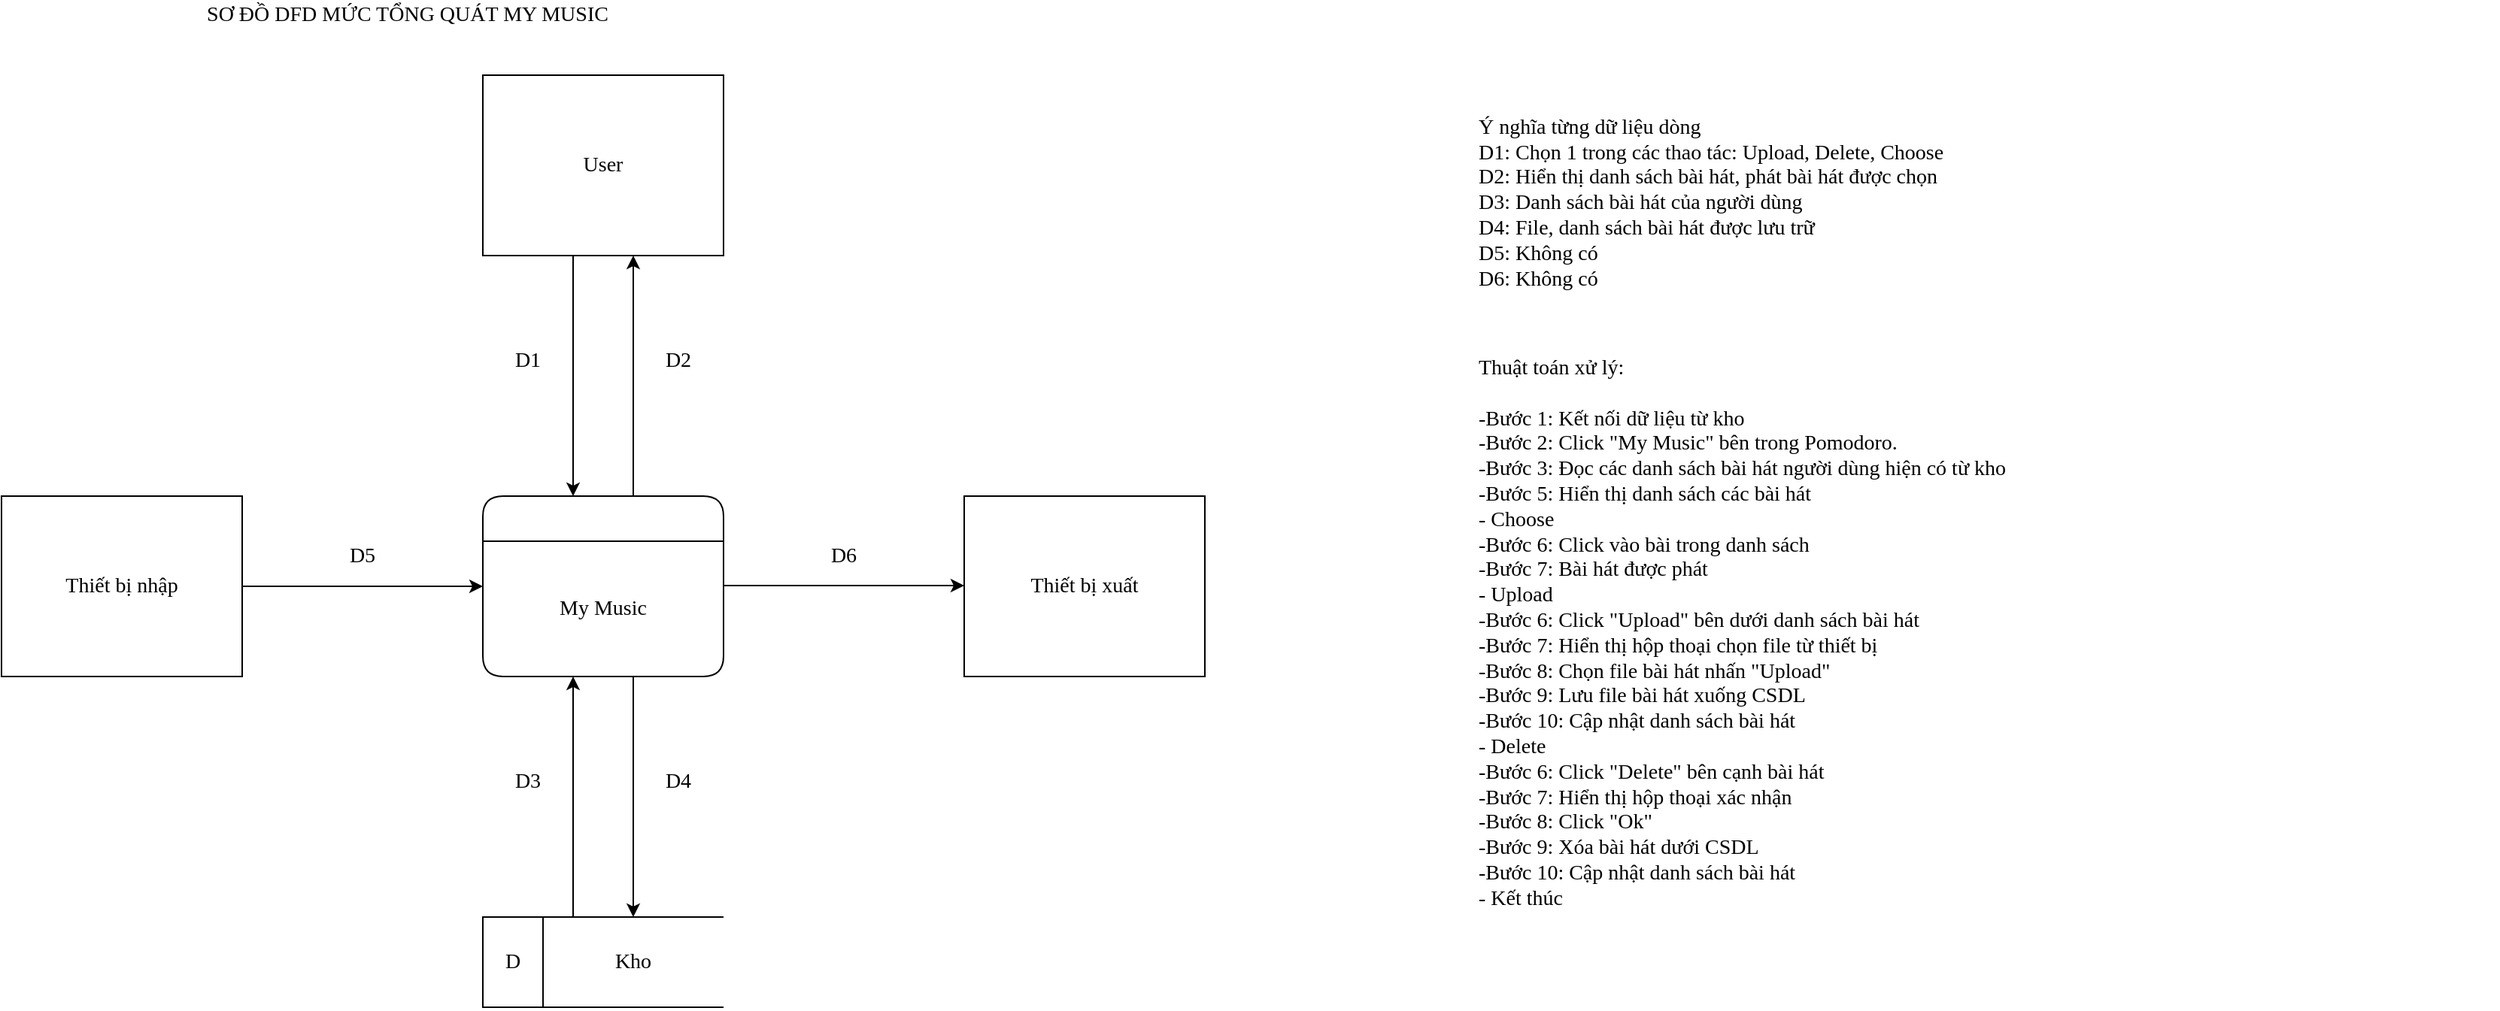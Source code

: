 <mxfile version="13.9.2" type="google"><diagram id="_9ThPbjS-wgdbA0hIMIh" name="Page-1"><mxGraphModel dx="2150" dy="1871" grid="1" gridSize="10" guides="1" tooltips="1" connect="1" arrows="1" fold="1" page="1" pageScale="1" pageWidth="827" pageHeight="1169" math="0" shadow="0"><root><mxCell id="0"/><mxCell id="1" parent="0"/><mxCell id="YE-EzTZylLSbI1sjyTsA-1" value="SƠ ĐỒ DFD MỨC TỔNG QUÁT MY MUSIC" style="text;html=1;strokeColor=none;fillColor=none;align=center;verticalAlign=middle;whiteSpace=wrap;rounded=0;fontFamily=Verdana;fontSize=14;" parent="1" vertex="1"><mxGeometry x="-100" y="-180" width="320" height="20" as="geometry"/></mxCell><mxCell id="YE-EzTZylLSbI1sjyTsA-2" style="edgeStyle=orthogonalEdgeStyle;rounded=0;orthogonalLoop=1;jettySize=auto;html=1;" parent="1" source="YE-EzTZylLSbI1sjyTsA-3" target="YE-EzTZylLSbI1sjyTsA-6" edge="1"><mxGeometry relative="1" as="geometry"><mxPoint x="210" y="10" as="targetPoint"/><Array as="points"><mxPoint x="210" y="70"/><mxPoint x="210" y="70"/></Array></mxGeometry></mxCell><mxCell id="YE-EzTZylLSbI1sjyTsA-3" value="" style="swimlane;childLayout=stackLayout;horizontal=1;startSize=30;horizontalStack=0;rounded=1;fontSize=14;fontStyle=0;strokeWidth=1;resizeParent=0;resizeLast=1;shadow=0;dashed=0;align=center;" parent="1" vertex="1"><mxGeometry x="110" y="150" width="160" height="120" as="geometry"/></mxCell><mxCell id="YE-EzTZylLSbI1sjyTsA-4" value="&lt;font face=&quot;Verdana&quot;&gt;&lt;span style=&quot;font-size: 14px&quot;&gt;My Music&lt;/span&gt;&lt;/font&gt;" style="text;html=1;strokeColor=none;fillColor=none;align=center;verticalAlign=middle;whiteSpace=wrap;rounded=0;" parent="YE-EzTZylLSbI1sjyTsA-3" vertex="1"><mxGeometry y="30" width="160" height="90" as="geometry"/></mxCell><mxCell id="YE-EzTZylLSbI1sjyTsA-5" style="edgeStyle=orthogonalEdgeStyle;rounded=0;orthogonalLoop=1;jettySize=auto;html=1;" parent="1" source="YE-EzTZylLSbI1sjyTsA-6" edge="1"><mxGeometry relative="1" as="geometry"><mxPoint x="170" y="150" as="targetPoint"/><Array as="points"><mxPoint x="170" y="150"/></Array></mxGeometry></mxCell><mxCell id="YE-EzTZylLSbI1sjyTsA-6" value="&lt;font face=&quot;Verdana&quot; style=&quot;font-size: 14px&quot;&gt;User&lt;/font&gt;" style="rounded=0;whiteSpace=wrap;html=1;" parent="1" vertex="1"><mxGeometry x="110" y="-130" width="160" height="120" as="geometry"/></mxCell><mxCell id="YE-EzTZylLSbI1sjyTsA-7" value="&lt;font face=&quot;Verdana&quot; style=&quot;font-size: 14px&quot;&gt;Thiết bị nhập&lt;/font&gt;" style="rounded=0;whiteSpace=wrap;html=1;" parent="1" vertex="1"><mxGeometry x="-210" y="150" width="160" height="120" as="geometry"/></mxCell><mxCell id="YE-EzTZylLSbI1sjyTsA-8" value="&lt;font style=&quot;font-size: 14px&quot; face=&quot;Verdana&quot;&gt;Thiết bị xuất&lt;/font&gt;" style="rounded=0;whiteSpace=wrap;html=1;" parent="1" vertex="1"><mxGeometry x="430" y="150" width="160" height="120" as="geometry"/></mxCell><mxCell id="YE-EzTZylLSbI1sjyTsA-9" value="" style="strokeWidth=1;html=1;shape=mxgraph.flowchart.annotation_1;align=left;pointerEvents=1;" parent="1" vertex="1"><mxGeometry x="110" y="430" width="160" height="60" as="geometry"/></mxCell><mxCell id="YE-EzTZylLSbI1sjyTsA-10" value="" style="endArrow=none;html=1;" parent="1" edge="1"><mxGeometry width="50" height="50" relative="1" as="geometry"><mxPoint x="150" y="490" as="sourcePoint"/><mxPoint x="150" y="430" as="targetPoint"/></mxGeometry></mxCell><mxCell id="YE-EzTZylLSbI1sjyTsA-11" value="&lt;span style=&quot;font-size: 14px&quot;&gt;&lt;font style=&quot;font-size: 14px&quot;&gt;&lt;font style=&quot;vertical-align: inherit&quot;&gt;&lt;font style=&quot;vertical-align: inherit&quot;&gt;D&lt;/font&gt;&lt;/font&gt;&lt;/font&gt;&lt;/span&gt;" style="text;html=1;strokeColor=none;fillColor=none;align=center;verticalAlign=middle;whiteSpace=wrap;rounded=0;fontSize=14;fontFamily=Verdana;fontStyle=0" parent="1" vertex="1"><mxGeometry x="120" y="450" width="20" height="20" as="geometry"/></mxCell><mxCell id="YE-EzTZylLSbI1sjyTsA-12" style="edgeStyle=orthogonalEdgeStyle;rounded=0;orthogonalLoop=1;jettySize=auto;html=1;" parent="1" edge="1"><mxGeometry relative="1" as="geometry"><mxPoint x="210" y="270" as="sourcePoint"/><mxPoint x="210" y="430" as="targetPoint"/><Array as="points"><mxPoint x="210" y="430"/></Array></mxGeometry></mxCell><mxCell id="YE-EzTZylLSbI1sjyTsA-13" style="edgeStyle=orthogonalEdgeStyle;rounded=0;orthogonalLoop=1;jettySize=auto;html=1;" parent="1" edge="1"><mxGeometry relative="1" as="geometry"><mxPoint x="170" y="430" as="sourcePoint"/><mxPoint x="170" y="270" as="targetPoint"/><Array as="points"><mxPoint x="170" y="350"/><mxPoint x="170" y="350"/></Array></mxGeometry></mxCell><mxCell id="YE-EzTZylLSbI1sjyTsA-14" style="edgeStyle=orthogonalEdgeStyle;rounded=0;orthogonalLoop=1;jettySize=auto;html=1;exitX=1;exitY=0.5;exitDx=0;exitDy=0;" parent="1" source="YE-EzTZylLSbI1sjyTsA-7" target="YE-EzTZylLSbI1sjyTsA-4" edge="1"><mxGeometry relative="1" as="geometry"><mxPoint x="220" y="440" as="sourcePoint"/><mxPoint x="220" y="280" as="targetPoint"/><Array as="points"><mxPoint x="70" y="210"/><mxPoint x="70" y="210"/></Array></mxGeometry></mxCell><mxCell id="YE-EzTZylLSbI1sjyTsA-15" style="edgeStyle=orthogonalEdgeStyle;rounded=0;orthogonalLoop=1;jettySize=auto;html=1;exitX=1;exitY=0.5;exitDx=0;exitDy=0;" parent="1" edge="1"><mxGeometry relative="1" as="geometry"><mxPoint x="270" y="209.5" as="sourcePoint"/><mxPoint x="430" y="209.5" as="targetPoint"/><Array as="points"><mxPoint x="390" y="209.5"/><mxPoint x="390" y="209.5"/></Array></mxGeometry></mxCell><mxCell id="YE-EzTZylLSbI1sjyTsA-16" value="D2" style="text;html=1;strokeColor=none;fillColor=none;align=center;verticalAlign=middle;whiteSpace=wrap;rounded=0;fontFamily=Verdana;fontSize=14;" parent="1" vertex="1"><mxGeometry x="220" y="50" width="40" height="20" as="geometry"/></mxCell><mxCell id="YE-EzTZylLSbI1sjyTsA-17" value="D1" style="text;html=1;strokeColor=none;fillColor=none;align=center;verticalAlign=middle;whiteSpace=wrap;rounded=0;fontFamily=Verdana;fontSize=14;" parent="1" vertex="1"><mxGeometry x="120" y="50" width="40" height="20" as="geometry"/></mxCell><mxCell id="YE-EzTZylLSbI1sjyTsA-18" value="D6" style="text;html=1;strokeColor=none;fillColor=none;align=center;verticalAlign=middle;whiteSpace=wrap;rounded=0;fontFamily=Verdana;fontSize=14;" parent="1" vertex="1"><mxGeometry x="330" y="180" width="40" height="20" as="geometry"/></mxCell><mxCell id="YE-EzTZylLSbI1sjyTsA-19" value="D5" style="text;html=1;strokeColor=none;fillColor=none;align=center;verticalAlign=middle;whiteSpace=wrap;rounded=0;fontFamily=Verdana;fontSize=14;" parent="1" vertex="1"><mxGeometry x="10" y="180" width="40" height="20" as="geometry"/></mxCell><mxCell id="YE-EzTZylLSbI1sjyTsA-20" value="D4" style="text;html=1;strokeColor=none;fillColor=none;align=center;verticalAlign=middle;whiteSpace=wrap;rounded=0;fontFamily=Verdana;fontSize=14;" parent="1" vertex="1"><mxGeometry x="225" y="330" width="30" height="20" as="geometry"/></mxCell><mxCell id="YE-EzTZylLSbI1sjyTsA-21" value="D3" style="text;html=1;strokeColor=none;fillColor=none;align=center;verticalAlign=middle;whiteSpace=wrap;rounded=0;fontFamily=Verdana;fontSize=14;" parent="1" vertex="1"><mxGeometry x="120" y="330" width="40" height="20" as="geometry"/></mxCell><mxCell id="YE-EzTZylLSbI1sjyTsA-22" value="&lt;div&gt;&lt;span&gt;&lt;font face=&quot;verdana&quot;&gt;Kho&lt;/font&gt;&lt;/span&gt;&lt;/div&gt;" style="text;whiteSpace=wrap;html=1;fontSize=14;fontFamily=Verdana;align=center;" parent="1" vertex="1"><mxGeometry x="170" y="445" width="80" height="30" as="geometry"/></mxCell><mxCell id="YE-EzTZylLSbI1sjyTsA-23" value="&lt;font style=&quot;vertical-align: inherit&quot;&gt;&lt;font style=&quot;vertical-align: inherit&quot;&gt;Ý nghĩa từng dữ liệu dòng &lt;/font&gt;&lt;/font&gt;&lt;br&gt;&lt;font style=&quot;vertical-align: inherit&quot;&gt;&lt;font style=&quot;vertical-align: inherit&quot;&gt;D1: Chọn 1 trong các thao tác: Upload, Delete, Choose&amp;nbsp;&lt;br&gt;&lt;/font&gt;&lt;/font&gt;&lt;font style=&quot;vertical-align: inherit&quot;&gt;&lt;font style=&quot;vertical-align: inherit&quot;&gt;D2: Hiển thị danh sách bài hát, phát bài hát được chọn&lt;/font&gt;&lt;/font&gt;&lt;br&gt;&lt;font style=&quot;vertical-align: inherit&quot;&gt;&lt;font style=&quot;vertical-align: inherit&quot;&gt;D3: Danh sách bài hát của người dùng&lt;/font&gt;&lt;/font&gt;&lt;br&gt;&lt;font style=&quot;vertical-align: inherit&quot;&gt;&lt;font style=&quot;vertical-align: inherit&quot;&gt;D4: File, danh sách bài hát được lưu trữ&lt;/font&gt;&lt;/font&gt;&lt;br&gt;&lt;font style=&quot;vertical-align: inherit&quot;&gt;&lt;font style=&quot;vertical-align: inherit&quot;&gt;D5: Không có &lt;/font&gt;&lt;/font&gt;&lt;br&gt;&lt;font style=&quot;vertical-align: inherit&quot;&gt;&lt;font style=&quot;vertical-align: inherit&quot;&gt;D6: Không có&lt;/font&gt;&lt;/font&gt;" style="text;html=1;strokeColor=none;fillColor=none;align=left;verticalAlign=middle;whiteSpace=wrap;rounded=0;fontFamily=Verdana;fontSize=14;" parent="1" vertex="1"><mxGeometry x="770" y="-150" width="460" height="210" as="geometry"/></mxCell><mxCell id="YE-EzTZylLSbI1sjyTsA-24" value="&lt;font face=&quot;Verdana&quot; style=&quot;font-size: 14px&quot;&gt;&lt;span style=&quot;font-size: 14px&quot;&gt;Thuật toán xử lý:&lt;br&gt;&lt;br&gt;&lt;/span&gt;&lt;/font&gt;&lt;span style=&quot;font-family: &amp;#34;verdana&amp;#34; ; font-size: 14px&quot;&gt;-Bước 1: Kết nối dữ liệu từ kho&lt;/span&gt;&lt;font face=&quot;Verdana&quot; style=&quot;font-size: 14px&quot;&gt;&lt;br&gt;&lt;span style=&quot;font-size: 14px&quot;&gt;-Bước 2: Click &quot;My Music&quot; bên trong Pomodoro.&lt;/span&gt;&lt;span style=&quot;font-size: 14px&quot;&gt;&lt;br&gt;&lt;/span&gt;-Bước 3: Đọc các danh sách bài hát người dùng hiện có từ kho&lt;br&gt;-Bước 5: Hiển thị danh sách các bài hát&lt;br&gt;- Choose&lt;br&gt;-Bước 6: Click vào bài trong danh sách&lt;br&gt;&lt;span style=&quot;font-size: 14px&quot;&gt;-Bước 7: Bài hát được phát&lt;br&gt;- Upload&lt;br&gt;-Bước 6: Click &quot;Upload&quot; bên dưới danh sách bài hát&lt;br&gt;&lt;/span&gt;-Bước 7: Hiển thị hộp thoại chọn file từ thiết bị&lt;br&gt;-Bước 8: Chọn file bài hát nhấn &quot;Upload&quot;&lt;br&gt;&lt;/font&gt;&lt;font face=&quot;Verdana&quot; style=&quot;font-size: 14px&quot;&gt;-Bước 9: Lưu file bài hát xuống CSDL&lt;br&gt;-Bước 10: Cập nhật danh sách bài hát&amp;nbsp;&lt;br&gt;- Delete&lt;br&gt;-Bước 6: Click &quot;Delete&quot; bên cạnh bài hát&lt;br&gt;-Bước 7: Hiển thị hộp thoại xác nhận&lt;br&gt;-Bước 8: Click &quot;Ok&quot;&lt;br&gt;-Bước 9: Xóa bài hát dưới CSDL&lt;br&gt;&lt;/font&gt;&lt;font face=&quot;Verdana&quot; style=&quot;font-size: 14px&quot;&gt;-Bước 10: Cập nhật danh sách bài hát&lt;br&gt;&lt;/font&gt;&lt;span style=&quot;font-family: &amp;#34;verdana&amp;#34; ; font-size: 14px&quot;&gt;- Kết thúc&lt;/span&gt;&lt;font face=&quot;Verdana&quot; style=&quot;font-size: 14px&quot;&gt;&lt;br&gt;&lt;/font&gt;" style="text;whiteSpace=wrap;html=1;" parent="1" vertex="1"><mxGeometry x="770" y="50" width="680" height="410" as="geometry"/></mxCell></root></mxGraphModel></diagram></mxfile>